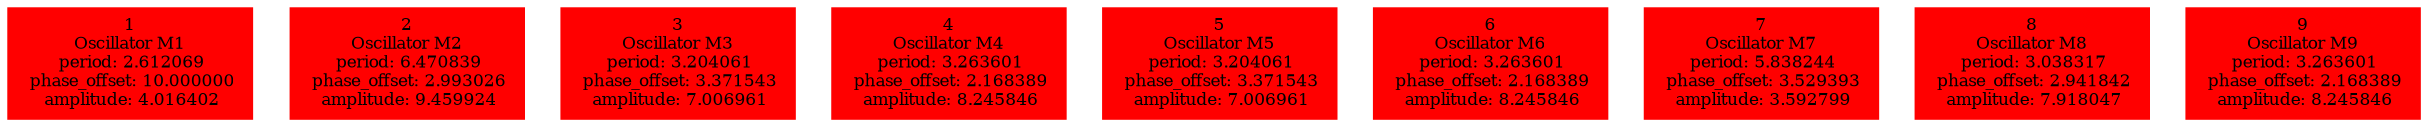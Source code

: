  digraph g{ forcelabels=true;
1 [label=<1<BR />Oscillator M1<BR /> period: 2.612069<BR /> phase_offset: 10.000000<BR /> amplitude: 4.016402>, shape=box,color=red,style=filled,fontsize=8];2 [label=<2<BR />Oscillator M2<BR /> period: 6.470839<BR /> phase_offset: 2.993026<BR /> amplitude: 9.459924>, shape=box,color=red,style=filled,fontsize=8];3 [label=<3<BR />Oscillator M3<BR /> period: 3.204061<BR /> phase_offset: 3.371543<BR /> amplitude: 7.006961>, shape=box,color=red,style=filled,fontsize=8];4 [label=<4<BR />Oscillator M4<BR /> period: 3.263601<BR /> phase_offset: 2.168389<BR /> amplitude: 8.245846>, shape=box,color=red,style=filled,fontsize=8];5 [label=<5<BR />Oscillator M5<BR /> period: 3.204061<BR /> phase_offset: 3.371543<BR /> amplitude: 7.006961>, shape=box,color=red,style=filled,fontsize=8];6 [label=<6<BR />Oscillator M6<BR /> period: 3.263601<BR /> phase_offset: 2.168389<BR /> amplitude: 8.245846>, shape=box,color=red,style=filled,fontsize=8];7 [label=<7<BR />Oscillator M7<BR /> period: 5.838244<BR /> phase_offset: 3.529393<BR /> amplitude: 3.592799>, shape=box,color=red,style=filled,fontsize=8];8 [label=<8<BR />Oscillator M8<BR /> period: 3.038317<BR /> phase_offset: 2.941842<BR /> amplitude: 7.918047>, shape=box,color=red,style=filled,fontsize=8];9 [label=<9<BR />Oscillator M9<BR /> period: 3.263601<BR /> phase_offset: 2.168389<BR /> amplitude: 8.245846>, shape=box,color=red,style=filled,fontsize=8]; }
